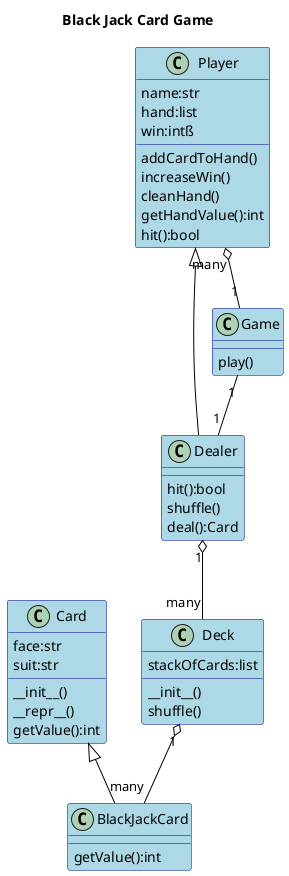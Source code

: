 @startuml 

skinparam class {
    BackgroundColor LightBlue
    ArrowColor Black
    BorderColor DarkBlue
}
title Black Jack Card Game
class Card
class BlackJackCard
Card <|-- BlackJackCard

Card : face:str
Card : suit:str
Card : __init__()
Card : __repr__()
Card : getValue():int

BlackJackCard : getValue():int

Deck "1" o-- "many" BlackJackCard
Deck : stackOfCards:list
Deck : __init__()
Deck : shuffle()

class Player
class Dealer
Player <|-- Dealer

Player "many" o-- "1" Game
Player : addCardToHand()
Player : increaseWin()
Player : cleanHand()
Player : getHandValue():int
Player : hit():bool
Player : name:str
Player : hand:list
Player : win:intß

Dealer : hit():bool
Dealer : shuffle()
Dealer : deal():Card

Dealer "1" o-- "many" Deck

Game "1" -- "1" Dealer
Game : play()

@enduml